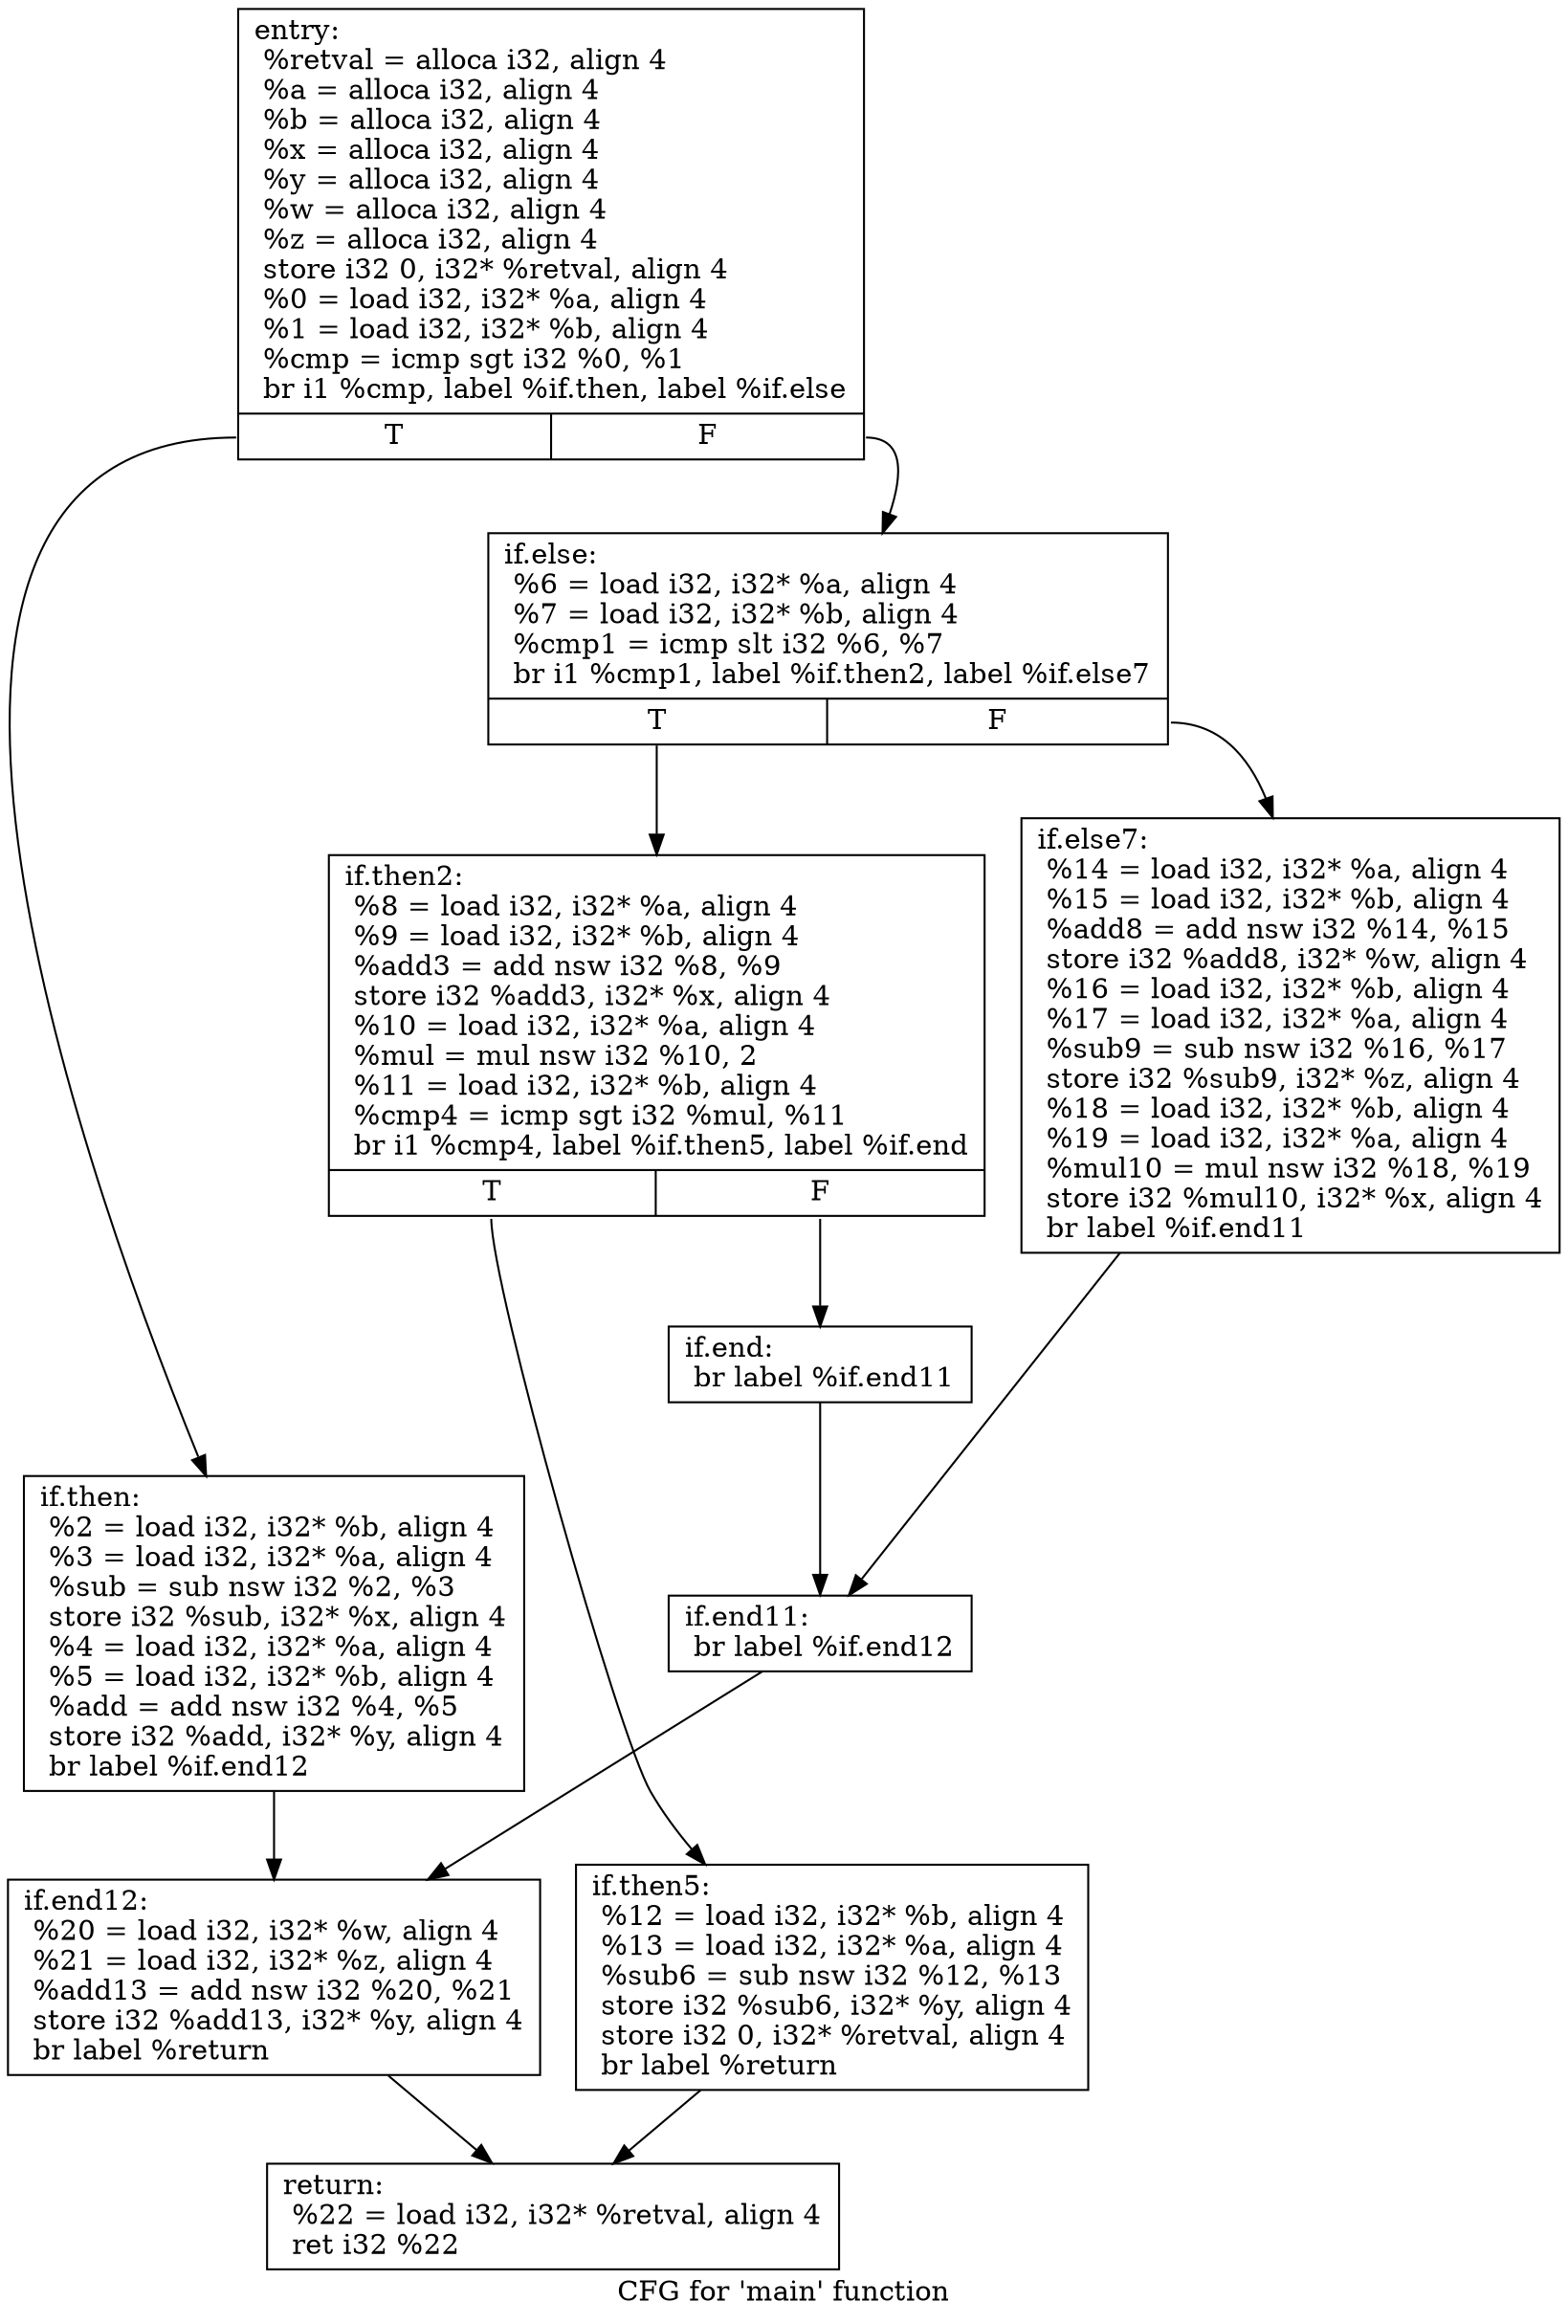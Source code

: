 digraph "CFG for 'main' function" {
	label="CFG for 'main' function";

	Node0x238b9f0 [shape=record,label="{entry:\l  %retval = alloca i32, align 4\l  %a = alloca i32, align 4\l  %b = alloca i32, align 4\l  %x = alloca i32, align 4\l  %y = alloca i32, align 4\l  %w = alloca i32, align 4\l  %z = alloca i32, align 4\l  store i32 0, i32* %retval, align 4\l  %0 = load i32, i32* %a, align 4\l  %1 = load i32, i32* %b, align 4\l  %cmp = icmp sgt i32 %0, %1\l  br i1 %cmp, label %if.then, label %if.else\l|{<s0>T|<s1>F}}"];
	Node0x238b9f0:s0 -> Node0x238c700;
	Node0x238b9f0:s1 -> Node0x238c7d0;
	Node0x238c700 [shape=record,label="{if.then:                                          \l  %2 = load i32, i32* %b, align 4\l  %3 = load i32, i32* %a, align 4\l  %sub = sub nsw i32 %2, %3\l  store i32 %sub, i32* %x, align 4\l  %4 = load i32, i32* %a, align 4\l  %5 = load i32, i32* %b, align 4\l  %add = add nsw i32 %4, %5\l  store i32 %add, i32* %y, align 4\l  br label %if.end12\l}"];
	Node0x238c700 -> Node0x238cde0;
	Node0x238c7d0 [shape=record,label="{if.else:                                          \l  %6 = load i32, i32* %a, align 4\l  %7 = load i32, i32* %b, align 4\l  %cmp1 = icmp slt i32 %6, %7\l  br i1 %cmp1, label %if.then2, label %if.else7\l|{<s0>T|<s1>F}}"];
	Node0x238c7d0:s0 -> Node0x238cfe0;
	Node0x238c7d0:s1 -> Node0x238d0c0;
	Node0x238cfe0 [shape=record,label="{if.then2:                                         \l  %8 = load i32, i32* %a, align 4\l  %9 = load i32, i32* %b, align 4\l  %add3 = add nsw i32 %8, %9\l  store i32 %add3, i32* %x, align 4\l  %10 = load i32, i32* %a, align 4\l  %mul = mul nsw i32 %10, 2\l  %11 = load i32, i32* %b, align 4\l  %cmp4 = icmp sgt i32 %mul, %11\l  br i1 %cmp4, label %if.then5, label %if.end\l|{<s0>T|<s1>F}}"];
	Node0x238cfe0:s0 -> Node0x238ca80;
	Node0x238cfe0:s1 -> Node0x238d5b0;
	Node0x238ca80 [shape=record,label="{if.then5:                                         \l  %12 = load i32, i32* %b, align 4\l  %13 = load i32, i32* %a, align 4\l  %sub6 = sub nsw i32 %12, %13\l  store i32 %sub6, i32* %y, align 4\l  store i32 0, i32* %retval, align 4\l  br label %return\l}"];
	Node0x238ca80 -> Node0x238d870;
	Node0x238d5b0 [shape=record,label="{if.end:                                           \l  br label %if.end11\l}"];
	Node0x238d5b0 -> Node0x238d9a0;
	Node0x238d0c0 [shape=record,label="{if.else7:                                         \l  %14 = load i32, i32* %a, align 4\l  %15 = load i32, i32* %b, align 4\l  %add8 = add nsw i32 %14, %15\l  store i32 %add8, i32* %w, align 4\l  %16 = load i32, i32* %b, align 4\l  %17 = load i32, i32* %a, align 4\l  %sub9 = sub nsw i32 %16, %17\l  store i32 %sub9, i32* %z, align 4\l  %18 = load i32, i32* %b, align 4\l  %19 = load i32, i32* %a, align 4\l  %mul10 = mul nsw i32 %18, %19\l  store i32 %mul10, i32* %x, align 4\l  br label %if.end11\l}"];
	Node0x238d0c0 -> Node0x238d9a0;
	Node0x238d9a0 [shape=record,label="{if.end11:                                         \l  br label %if.end12\l}"];
	Node0x238d9a0 -> Node0x238cde0;
	Node0x238cde0 [shape=record,label="{if.end12:                                         \l  %20 = load i32, i32* %w, align 4\l  %21 = load i32, i32* %z, align 4\l  %add13 = add nsw i32 %20, %21\l  store i32 %add13, i32* %y, align 4\l  br label %return\l}"];
	Node0x238cde0 -> Node0x238d870;
	Node0x238d870 [shape=record,label="{return:                                           \l  %22 = load i32, i32* %retval, align 4\l  ret i32 %22\l}"];
}
